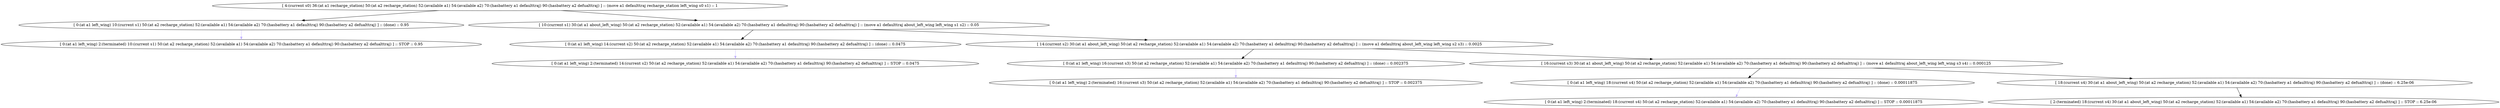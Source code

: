Digraph G {
size = "500,500";
0 [ label = " [ 4:(current s0) 36:(at a1 recharge_station) 50:(at a2 recharge_station) 52:(available a1) 54:(available a2) 70:(hasbattery a1 defaulttraj) 90:(hasbattery a2 defualttraj) ] :: (move a1 defaulttraj recharge_station left_wing s0 s1) :: 1 " ]; 
1 [ label = " [ 0:(at a1 left_wing) 10:(current s1) 50:(at a2 recharge_station) 52:(available a1) 54:(available a2) 70:(hasbattery a1 defaulttraj) 90:(hasbattery a2 defualttraj) ] :: (done) :: 0.95 " ]; 
0->1 ;
2 [ label = " [ 10:(current s1) 30:(at a1 about_left_wing) 50:(at a2 recharge_station) 52:(available a1) 54:(available a2) 70:(hasbattery a1 defaulttraj) 90:(hasbattery a2 defualttraj) ] :: (move a1 defaulttraj about_left_wing left_wing s1 s2) :: 0.05 " ]; 
0->2 ;
3 [ label = " [ 0:(at a1 left_wing) 2:(terminated) 10:(current s1) 50:(at a2 recharge_station) 52:(available a1) 54:(available a2) 70:(hasbattery a1 defaulttraj) 90:(hasbattery a2 defualttraj) ] :: STOP :: 0.95 "  ];
1->3 [shape=box,style=filled,color=".7 .3 1.0"];
4 [ label = " [ 0:(at a1 left_wing) 14:(current s2) 50:(at a2 recharge_station) 52:(available a1) 54:(available a2) 70:(hasbattery a1 defaulttraj) 90:(hasbattery a2 defualttraj) ] :: (done) :: 0.0475 " ]; 
2->4 ;
5 [ label = " [ 14:(current s2) 30:(at a1 about_left_wing) 50:(at a2 recharge_station) 52:(available a1) 54:(available a2) 70:(hasbattery a1 defaulttraj) 90:(hasbattery a2 defualttraj) ] :: (move a1 defaulttraj about_left_wing left_wing s2 s3) :: 0.0025 " ]; 
2->5 ;
6 [ label = " [ 0:(at a1 left_wing) 2:(terminated) 14:(current s2) 50:(at a2 recharge_station) 52:(available a1) 54:(available a2) 70:(hasbattery a1 defaulttraj) 90:(hasbattery a2 defualttraj) ] :: STOP :: 0.0475 "  ];
4->6 [shape=box,style=filled,color=".7 .3 1.0"];
7 [ label = " [ 0:(at a1 left_wing) 16:(current s3) 50:(at a2 recharge_station) 52:(available a1) 54:(available a2) 70:(hasbattery a1 defaulttraj) 90:(hasbattery a2 defualttraj) ] :: (done) :: 0.002375 " ]; 
5->7 ;
8 [ label = " [ 16:(current s3) 30:(at a1 about_left_wing) 50:(at a2 recharge_station) 52:(available a1) 54:(available a2) 70:(hasbattery a1 defaulttraj) 90:(hasbattery a2 defualttraj) ] :: (move a1 defaulttraj about_left_wing left_wing s3 s4) :: 0.000125 " ]; 
5->8 ;
9 [ label = " [ 0:(at a1 left_wing) 2:(terminated) 16:(current s3) 50:(at a2 recharge_station) 52:(available a1) 54:(available a2) 70:(hasbattery a1 defaulttraj) 90:(hasbattery a2 defualttraj) ] :: STOP :: 0.002375 "  ];
7->9 [shape=box,style=filled,color=".7 .3 1.0"];
10 [ label = " [ 0:(at a1 left_wing) 18:(current s4) 50:(at a2 recharge_station) 52:(available a1) 54:(available a2) 70:(hasbattery a1 defaulttraj) 90:(hasbattery a2 defualttraj) ] :: (done) :: 0.00011875 " ]; 
8->10 ;
11 [ label = " [ 18:(current s4) 30:(at a1 about_left_wing) 50:(at a2 recharge_station) 52:(available a1) 54:(available a2) 70:(hasbattery a1 defaulttraj) 90:(hasbattery a2 defualttraj) ] :: (done) :: 6.25e-06 " ]; 
8->11 ;
12 [ label = " [ 0:(at a1 left_wing) 2:(terminated) 18:(current s4) 50:(at a2 recharge_station) 52:(available a1) 54:(available a2) 70:(hasbattery a1 defaulttraj) 90:(hasbattery a2 defualttraj) ] :: STOP :: 0.00011875 "  ];
10->12 [shape=box,style=filled,color=".7 .3 1.0"];
13 [ label = " [ 2:(terminated) 18:(current s4) 30:(at a1 about_left_wing) 50:(at a2 recharge_station) 52:(available a1) 54:(available a2) 70:(hasbattery a1 defaulttraj) 90:(hasbattery a2 defualttraj) ] :: STOP :: 6.25e-06 "  ];
11->13 ;
}
